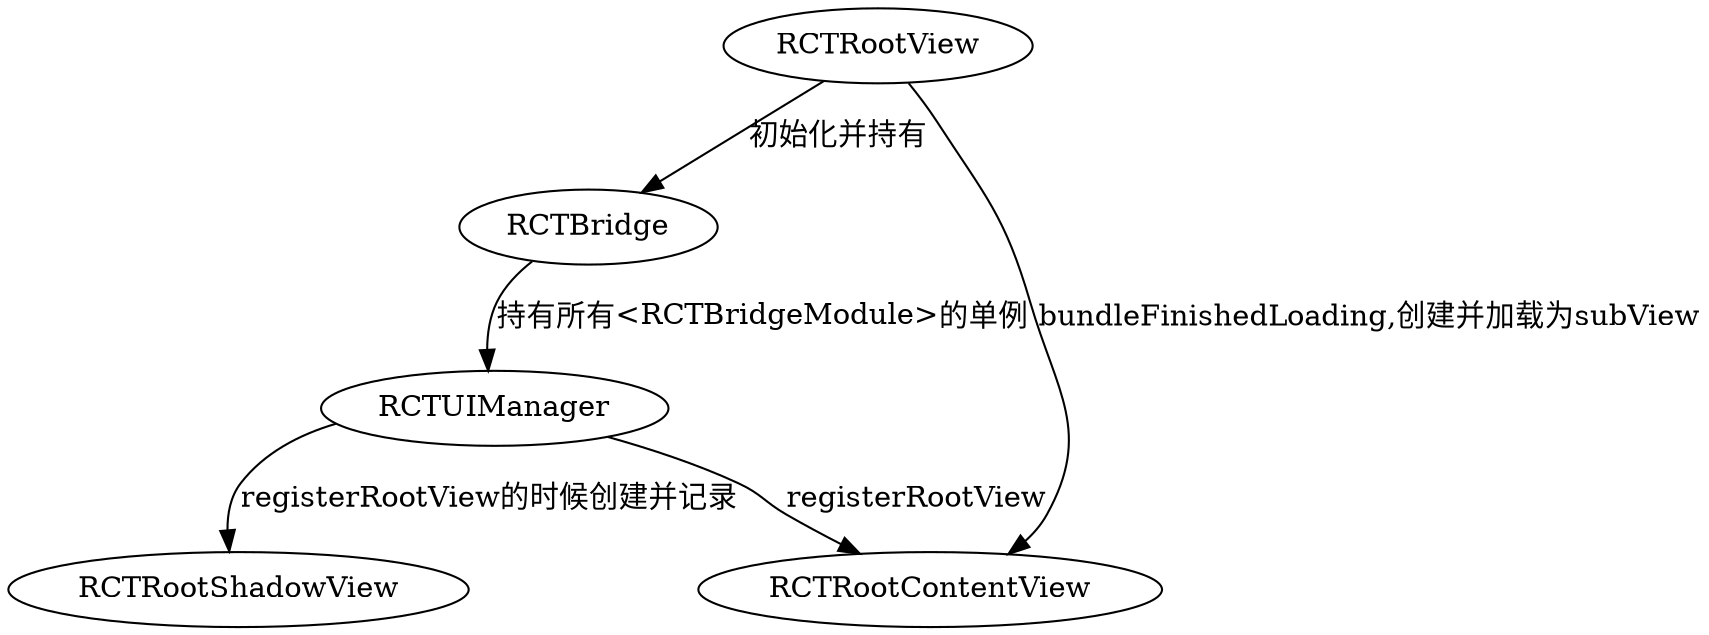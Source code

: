 digraph modules {
	RCTRootView  -> RCTBridge [label="初始化并持有"];
  RCTRootView  -> RCTRootContentView [label="bundleFinishedLoading,创建并加载为subView"];
  RCTBridge    -> RCTUIManager [label="持有所有<RCTBridgeModule>的单例"];
  RCTUIManager -> RCTRootContentView [label="registerRootView"]; // registerRootView
  RCTUIManager -> RCTRootShadowView [label="registerRootView的时候创建并记录"];
}
